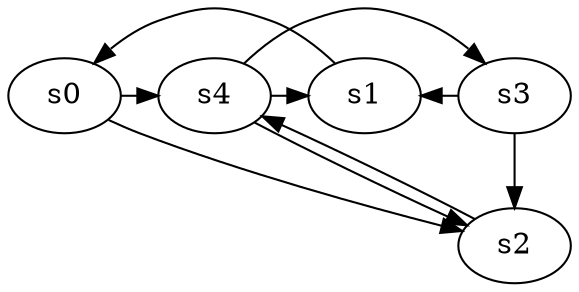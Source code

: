 digraph game_0995_complex_5 {
    s0 [name="s0", player=0];
    s1 [name="s1", player=0];
    s2 [name="s2", player=0];
    s3 [name="s3", player=1];
    s4 [name="s4", player=1];

    s0 -> s2 [constraint="time == 7"];
    s0 -> s4 [constraint="time == 2 || time == 13 || time == 15 || time == 16 || time == 22"];
    s1 -> s0 [constraint="time % 2 == 0 || time % 5 == 0"];
    s2 -> s4 [constraint="time % 4 == 2 && time % 3 == 1"];
    s3 -> s1 [constraint="!(time % 3 == 0)"];
    s3 -> s2;
    s4 -> s1 [constraint="time % 4 == 0 || time % 3 == 2"];
    s4 -> s2 [constraint="time % 4 == 1 && time % 4 == 3"];
    s4 -> s3 [constraint="time == 5 || time == 6 || time == 17 || time == 22 || time == 23"];
}
